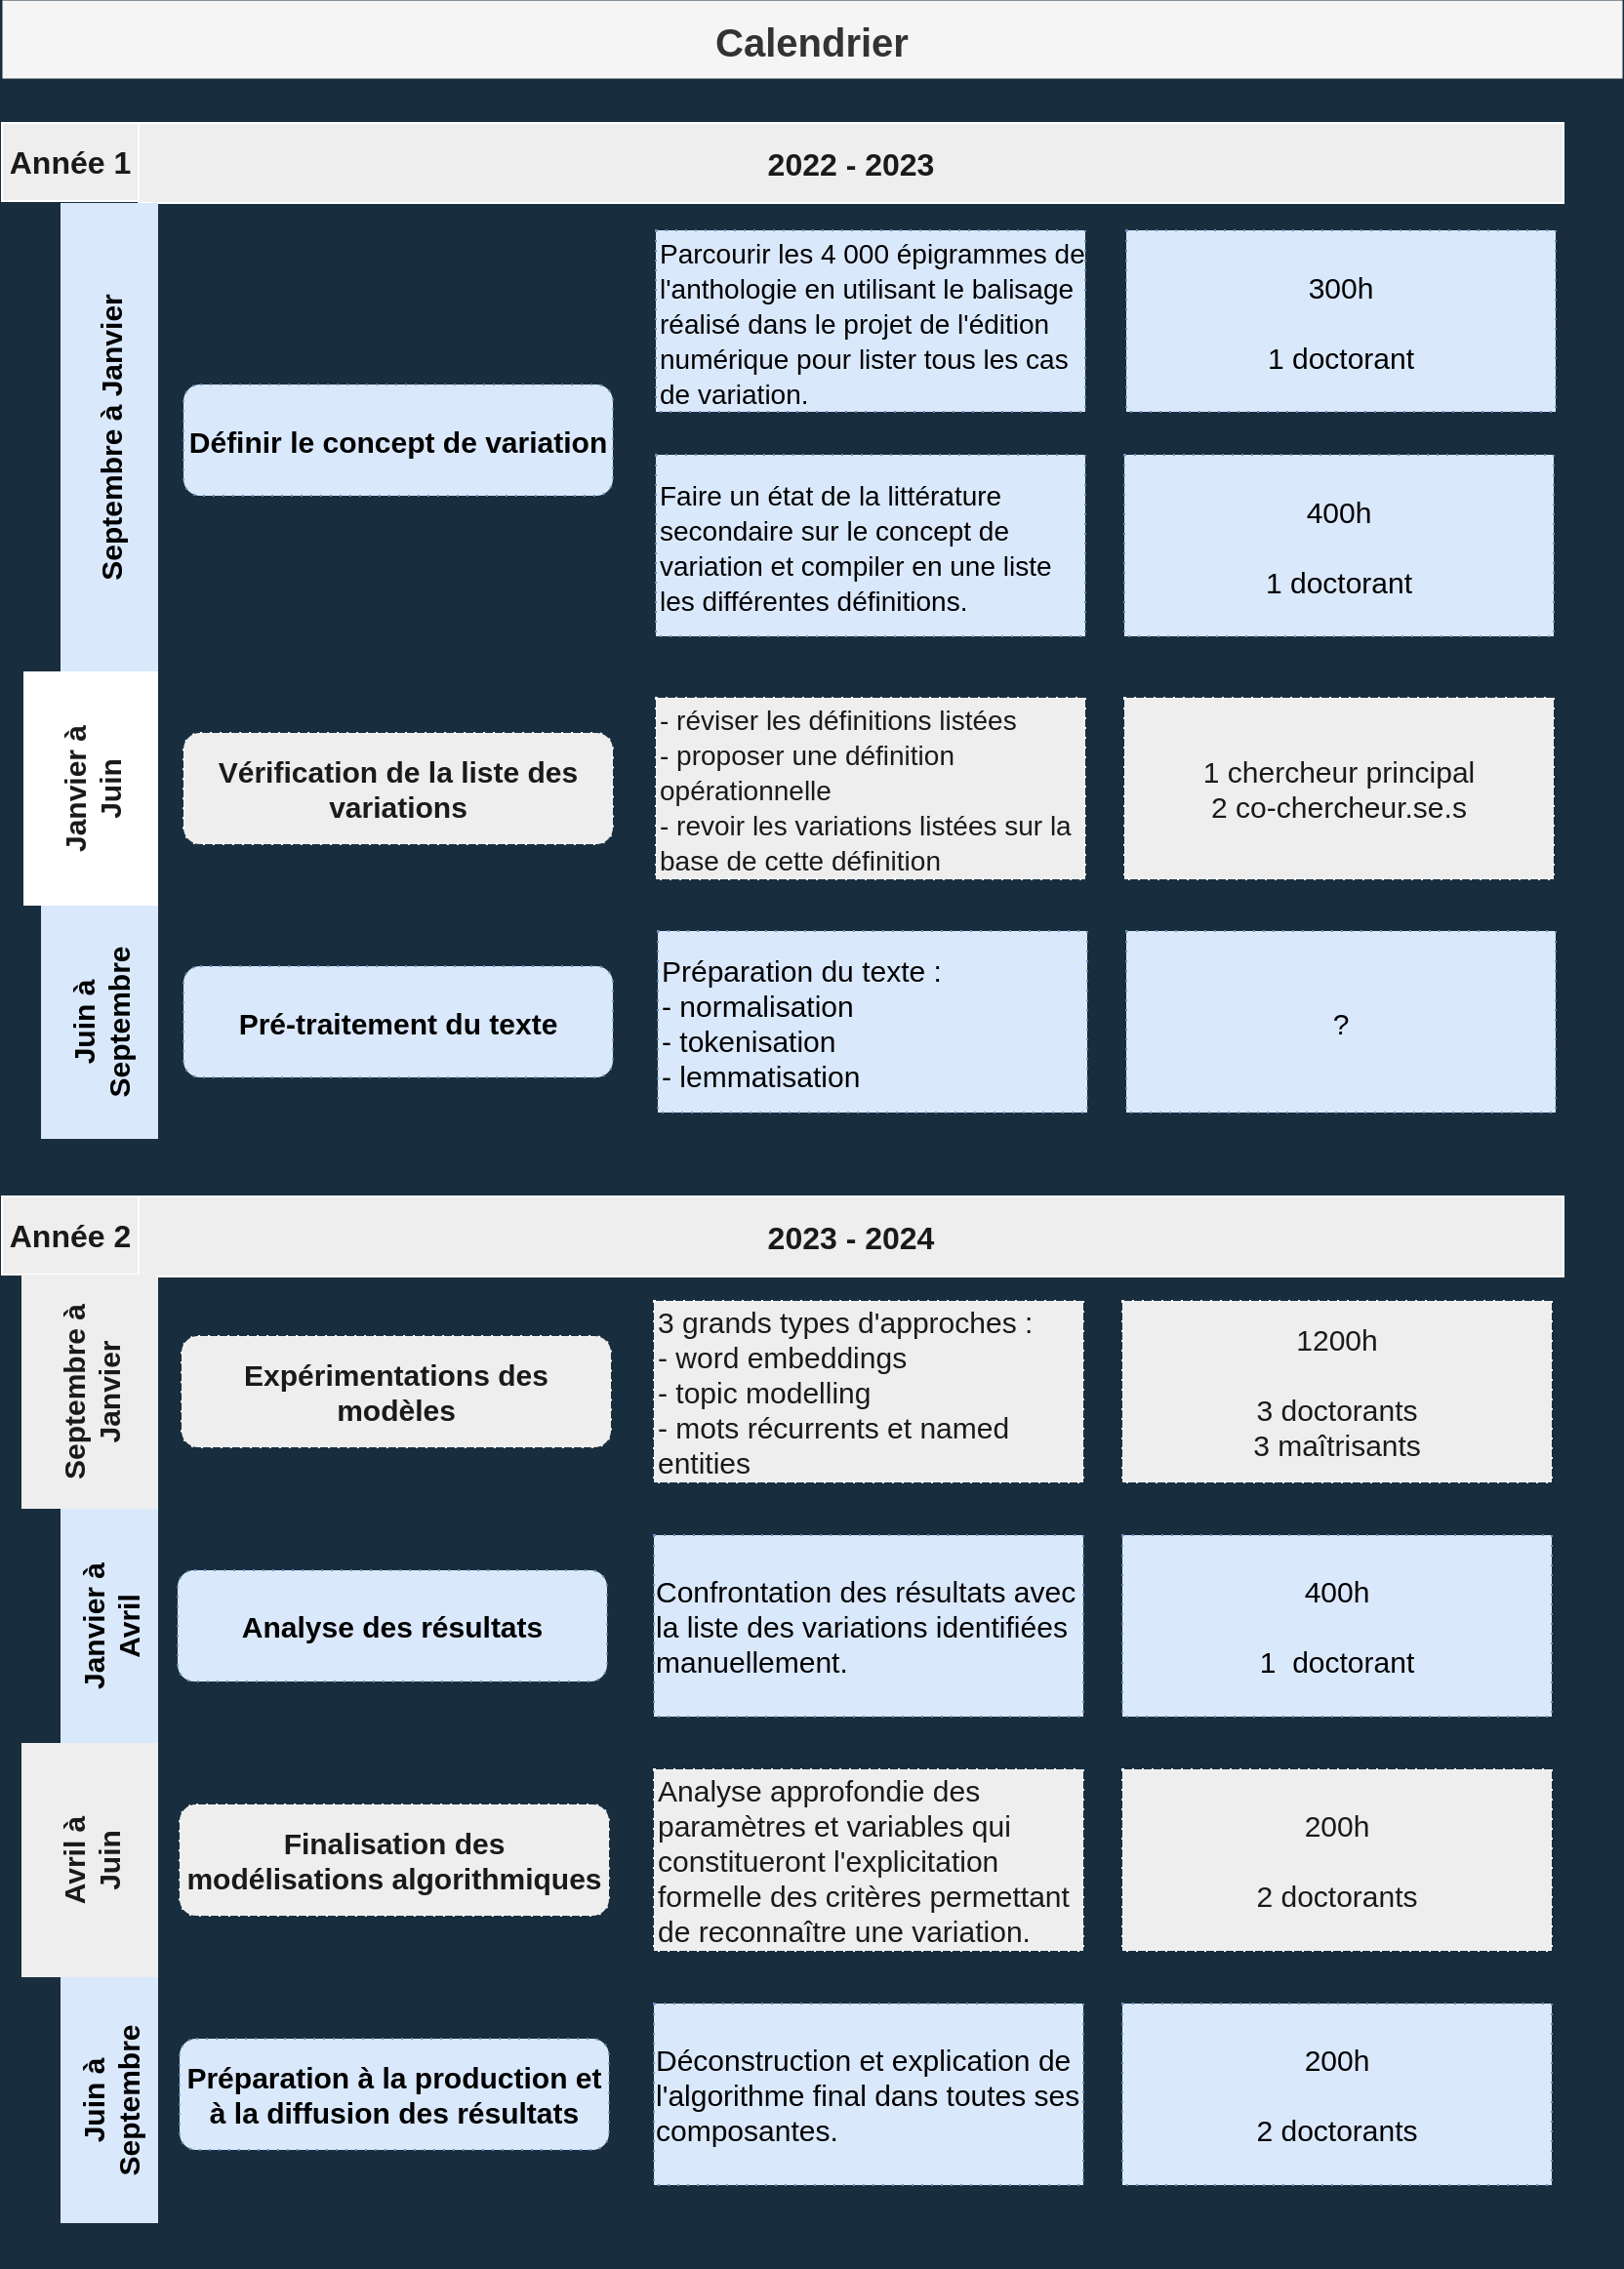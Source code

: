 <mxfile version="16.4.0" type="github" pages="2">
  <diagram id="nSknkcODzsTG4G_3UIwG" name="Page-1">
    <mxGraphModel dx="1350" dy="793" grid="1" gridSize="10" guides="1" tooltips="1" connect="1" arrows="1" fold="1" page="1" pageScale="1" pageWidth="827" pageHeight="1169" background="#182E3E" math="0" shadow="0">
      <root>
        <mxCell id="0" />
        <mxCell id="1" parent="0" />
        <mxCell id="KtcMa4PKy6_l-OY6IkqE-1" value="Calendrier" style="swimlane;startSize=40;fillColor=#f5f5f5;strokeColor=none;fontSize=20;strokeWidth=0;fontColor=#333333;" parent="1" vertex="1">
          <mxGeometry y="1" width="830" height="1139" as="geometry" />
        </mxCell>
        <mxCell id="lG-33SfAssL8Ct2ib1fu-3" value="&lt;b&gt;&lt;font style=&quot;font-size: 16px&quot;&gt;2023 - 2024&lt;/font&gt;&lt;/b&gt;" style="rounded=0;whiteSpace=wrap;html=1;shadow=0;sketch=0;fontColor=#1A1A1A;strokeColor=#FFFFFF;fillColor=#EEEEEE;" parent="KtcMa4PKy6_l-OY6IkqE-1" vertex="1">
          <mxGeometry x="70" y="613" width="730" height="41" as="geometry" />
        </mxCell>
        <mxCell id="lG-33SfAssL8Ct2ib1fu-4" value="&lt;b&gt;&lt;font style=&quot;font-size: 16px&quot;&gt;2022 - 2023&lt;/font&gt;&lt;/b&gt;" style="rounded=0;whiteSpace=wrap;html=1;shadow=0;sketch=0;fontColor=#1A1A1A;strokeColor=#FFFFFF;fillColor=#EEEEEE;" parent="KtcMa4PKy6_l-OY6IkqE-1" vertex="1">
          <mxGeometry x="70" y="63" width="730" height="41" as="geometry" />
        </mxCell>
        <mxCell id="lG-33SfAssL8Ct2ib1fu-5" value="&lt;b&gt;Année 1&lt;/b&gt;" style="rounded=0;whiteSpace=wrap;html=1;shadow=0;sketch=0;fontSize=16;fontColor=#1A1A1A;strokeColor=#FFFFFF;fillColor=#EEEEEE;" parent="KtcMa4PKy6_l-OY6IkqE-1" vertex="1">
          <mxGeometry y="63" width="70" height="40" as="geometry" />
        </mxCell>
        <mxCell id="lG-33SfAssL8Ct2ib1fu-6" value="&lt;b&gt;Année 2&lt;br&gt;&lt;/b&gt;" style="rounded=0;whiteSpace=wrap;html=1;shadow=0;sketch=0;fontSize=16;fontColor=#1A1A1A;strokeColor=#FFFFFF;fillColor=#EEEEEE;" parent="KtcMa4PKy6_l-OY6IkqE-1" vertex="1">
          <mxGeometry y="613" width="70" height="40" as="geometry" />
        </mxCell>
        <mxCell id="KtcMa4PKy6_l-OY6IkqE-16" value="Juin à&#xa;Septembre" style="swimlane;horizontal=0;startSize=60;fontSize=15;strokeWidth=1;strokeColor=none;fillColor=#dae8fc;" parent="KtcMa4PKy6_l-OY6IkqE-1" vertex="1">
          <mxGeometry x="20" y="463.5" width="780" height="120" as="geometry" />
        </mxCell>
        <mxCell id="KtcMa4PKy6_l-OY6IkqE-17" value="" style="edgeStyle=orthogonalEdgeStyle;rounded=0;orthogonalLoop=1;jettySize=auto;html=1;fontFamily=Garamond;fontSize=17;fontColor=#FFFFFF;endSize=6;strokeColor=#FFFFFF;strokeWidth=3;startArrow=none;labelBackgroundColor=#182E3E;" parent="KtcMa4PKy6_l-OY6IkqE-16" edge="1">
          <mxGeometry relative="1" as="geometry">
            <mxPoint x="380" y="193" as="sourcePoint" />
            <mxPoint x="380" y="193" as="targetPoint" />
          </mxGeometry>
        </mxCell>
        <mxCell id="KtcMa4PKy6_l-OY6IkqE-18" value="&lt;div align=&quot;left&quot;&gt;Préparation du texte :&lt;/div&gt;&lt;div align=&quot;left&quot;&gt;- normalisation&lt;/div&gt;&lt;div align=&quot;left&quot;&gt;- tokenisation&lt;/div&gt;&lt;div align=&quot;left&quot;&gt;- lemmatisation&lt;br&gt;&lt;/div&gt;" style="rounded=0;whiteSpace=wrap;html=1;dashed=1;fontSize=15;fillColor=#dae8fc;strokeColor=#6c8ebf;dashPattern=1 4;align=left;" parent="KtcMa4PKy6_l-OY6IkqE-16" vertex="1">
          <mxGeometry x="316" y="13.5" width="220" height="93" as="geometry" />
        </mxCell>
        <mxCell id="KtcMa4PKy6_l-OY6IkqE-19" value="?" style="rounded=0;whiteSpace=wrap;html=1;dashed=1;fontSize=15;fillColor=#dae8fc;strokeColor=#6c8ebf;dashPattern=1 4;align=center;" parent="KtcMa4PKy6_l-OY6IkqE-16" vertex="1">
          <mxGeometry x="556" y="13.5" width="220" height="93" as="geometry" />
        </mxCell>
        <mxCell id="KtcMa4PKy6_l-OY6IkqE-20" value="&lt;b&gt;Pré-traitement du texte&lt;/b&gt;" style="rounded=1;whiteSpace=wrap;html=1;dashed=1;fontSize=15;fillColor=#dae8fc;strokeColor=#6c8ebf;dashPattern=1 4;align=center;" parent="KtcMa4PKy6_l-OY6IkqE-16" vertex="1">
          <mxGeometry x="73" y="31.5" width="220" height="57" as="geometry" />
        </mxCell>
        <mxCell id="KtcMa4PKy6_l-OY6IkqE-26" value="Janvier à&#xa;Avril" style="swimlane;horizontal=0;startSize=50;fontSize=15;strokeWidth=1;strokeColor=none;fillColor=#dae8fc;" parent="KtcMa4PKy6_l-OY6IkqE-1" vertex="1">
          <mxGeometry x="30" y="773" width="770" height="120" as="geometry" />
        </mxCell>
        <mxCell id="KtcMa4PKy6_l-OY6IkqE-27" value="" style="edgeStyle=orthogonalEdgeStyle;rounded=0;orthogonalLoop=1;jettySize=auto;html=1;fontFamily=Garamond;fontSize=17;fontColor=#FFFFFF;endSize=6;strokeColor=#FFFFFF;strokeWidth=3;startArrow=none;labelBackgroundColor=#182E3E;" parent="KtcMa4PKy6_l-OY6IkqE-26" edge="1">
          <mxGeometry relative="1" as="geometry">
            <mxPoint x="380" y="139" as="sourcePoint" />
            <mxPoint x="380" y="139" as="targetPoint" />
          </mxGeometry>
        </mxCell>
        <mxCell id="KtcMa4PKy6_l-OY6IkqE-28" value="&lt;div align=&quot;left&quot;&gt;Confrontation des résultats avec la liste des variations identifiées manuellement.&lt;br&gt;&lt;/div&gt;" style="rounded=0;whiteSpace=wrap;html=1;dashed=1;fontSize=15;fillColor=#dae8fc;strokeColor=#6c8ebf;dashPattern=1 4;align=center;" parent="KtcMa4PKy6_l-OY6IkqE-26" vertex="1">
          <mxGeometry x="304" y="13.5" width="220" height="93" as="geometry" />
        </mxCell>
        <mxCell id="KtcMa4PKy6_l-OY6IkqE-29" value="&lt;div&gt;400h&lt;/div&gt;&lt;div&gt;&lt;br&gt;&lt;/div&gt;&lt;div&gt;1&amp;nbsp; doctorant&lt;br&gt;&lt;/div&gt;" style="rounded=0;whiteSpace=wrap;html=1;dashed=1;fontSize=15;fillColor=#dae8fc;strokeColor=#6c8ebf;dashPattern=1 4;align=center;" parent="KtcMa4PKy6_l-OY6IkqE-26" vertex="1">
          <mxGeometry x="544" y="13.5" width="220" height="93" as="geometry" />
        </mxCell>
        <mxCell id="KtcMa4PKy6_l-OY6IkqE-30" value="&lt;b&gt;Analyse des résultats&lt;/b&gt;" style="rounded=1;whiteSpace=wrap;html=1;dashed=1;fontSize=15;fillColor=#dae8fc;strokeColor=#6c8ebf;dashPattern=1 4;align=center;" parent="KtcMa4PKy6_l-OY6IkqE-26" vertex="1">
          <mxGeometry x="60" y="31.5" width="220" height="57" as="geometry" />
        </mxCell>
        <mxCell id="KtcMa4PKy6_l-OY6IkqE-36" value="Juin à&#xa;Septembre" style="swimlane;horizontal=0;startSize=50;fontSize=15;strokeWidth=1;strokeColor=none;fillColor=#dae8fc;" parent="KtcMa4PKy6_l-OY6IkqE-1" vertex="1">
          <mxGeometry x="30" y="1013" width="770" height="126" as="geometry" />
        </mxCell>
        <mxCell id="KtcMa4PKy6_l-OY6IkqE-37" value="" style="edgeStyle=orthogonalEdgeStyle;rounded=0;orthogonalLoop=1;jettySize=auto;html=1;fontFamily=Garamond;fontSize=17;fontColor=#FFFFFF;endSize=6;strokeColor=#FFFFFF;strokeWidth=3;startArrow=none;labelBackgroundColor=#182E3E;" parent="KtcMa4PKy6_l-OY6IkqE-36" edge="1">
          <mxGeometry relative="1" as="geometry">
            <mxPoint x="380" y="139" as="sourcePoint" />
            <mxPoint x="380" y="139" as="targetPoint" />
          </mxGeometry>
        </mxCell>
        <mxCell id="KtcMa4PKy6_l-OY6IkqE-38" value="&lt;div align=&quot;left&quot;&gt;Déconstruction et explication de l&#39;algorithme final dans toutes ses composantes.&lt;br&gt;&lt;/div&gt;" style="rounded=0;whiteSpace=wrap;html=1;dashed=1;fontSize=15;fillColor=#dae8fc;strokeColor=#6c8ebf;dashPattern=1 4;align=center;" parent="KtcMa4PKy6_l-OY6IkqE-36" vertex="1">
          <mxGeometry x="304" y="13.5" width="220" height="93" as="geometry" />
        </mxCell>
        <mxCell id="KtcMa4PKy6_l-OY6IkqE-39" value="200h&lt;div&gt;&lt;br&gt;&lt;/div&gt;&lt;div&gt;2 doctorants&lt;br&gt;&lt;/div&gt;" style="rounded=0;whiteSpace=wrap;html=1;dashed=1;fontSize=15;fillColor=#dae8fc;strokeColor=#6c8ebf;dashPattern=1 4;align=center;" parent="KtcMa4PKy6_l-OY6IkqE-36" vertex="1">
          <mxGeometry x="544" y="13.5" width="220" height="93" as="geometry" />
        </mxCell>
        <mxCell id="KtcMa4PKy6_l-OY6IkqE-40" value="&lt;b&gt;Préparation à la production et à la diffusion des résultats&lt;/b&gt;" style="rounded=1;whiteSpace=wrap;html=1;dashed=1;fontSize=15;fillColor=#dae8fc;strokeColor=#6c8ebf;dashPattern=1 4;align=center;" parent="KtcMa4PKy6_l-OY6IkqE-36" vertex="1">
          <mxGeometry x="61" y="31.5" width="220" height="57" as="geometry" />
        </mxCell>
        <mxCell id="KtcMa4PKy6_l-OY6IkqE-11" value="Janvier à &#xa;Juin" style="swimlane;horizontal=0;startSize=69;fontSize=15;strokeWidth=1;strokeColor=none;fontColor=#1A1A1A;fillColor=#FFFFFF;" parent="1" vertex="1">
          <mxGeometry x="11" y="345" width="789" height="120" as="geometry" />
        </mxCell>
        <mxCell id="KtcMa4PKy6_l-OY6IkqE-12" value="" style="edgeStyle=orthogonalEdgeStyle;rounded=0;orthogonalLoop=1;jettySize=auto;html=1;fontFamily=Garamond;fontSize=17;fontColor=#FFFFFF;endSize=6;strokeColor=#FFFFFF;strokeWidth=3;startArrow=none;labelBackgroundColor=#182E3E;" parent="KtcMa4PKy6_l-OY6IkqE-11" edge="1">
          <mxGeometry relative="1" as="geometry">
            <mxPoint x="380" y="139" as="sourcePoint" />
            <mxPoint x="380" y="139" as="targetPoint" />
          </mxGeometry>
        </mxCell>
        <mxCell id="KtcMa4PKy6_l-OY6IkqE-13" value="&lt;div align=&quot;left&quot;&gt;&lt;font style=&quot;font-size: 14px&quot;&gt;- réviser les définitions listées&lt;/font&gt;&lt;br&gt;&lt;font style=&quot;font-size: 14px&quot;&gt;- proposer une définition opérationnelle &lt;/font&gt;&lt;br&gt;&lt;font style=&quot;font-size: 14px&quot;&gt;- revoir les variations listées sur la base de cette définition&lt;/font&gt;&lt;/div&gt;" style="rounded=0;whiteSpace=wrap;html=1;dashed=1;fontSize=15;fillColor=#EEEEEE;strokeColor=#FFFFFF;dashPattern=1 4;align=left;fontColor=#1A1A1A;" parent="KtcMa4PKy6_l-OY6IkqE-11" vertex="1">
          <mxGeometry x="324" y="13.5" width="220" height="93" as="geometry" />
        </mxCell>
        <mxCell id="KtcMa4PKy6_l-OY6IkqE-14" value="&lt;div&gt;1 chercheur principal&lt;/div&gt;&lt;div&gt;2 co-chercheur.se.s&lt;br&gt;&lt;/div&gt;" style="rounded=0;whiteSpace=wrap;html=1;dashed=1;fontSize=15;fillColor=#EEEEEE;strokeColor=#FFFFFF;dashPattern=1 4;align=center;fontColor=#1A1A1A;" parent="KtcMa4PKy6_l-OY6IkqE-11" vertex="1">
          <mxGeometry x="564" y="13.5" width="220" height="93" as="geometry" />
        </mxCell>
        <mxCell id="KtcMa4PKy6_l-OY6IkqE-15" value="&lt;b&gt;Vérification de la liste des variations&lt;/b&gt;" style="rounded=1;whiteSpace=wrap;html=1;dashed=1;fontSize=15;fillColor=#EEEEEE;strokeColor=#FFFFFF;dashPattern=1 4;align=center;fontColor=#1A1A1A;" parent="KtcMa4PKy6_l-OY6IkqE-11" vertex="1">
          <mxGeometry x="82" y="31.5" width="220" height="57" as="geometry" />
        </mxCell>
        <mxCell id="KtcMa4PKy6_l-OY6IkqE-21" value="Septembre à&#xa;Janvier" style="swimlane;horizontal=0;startSize=70;fontSize=15;strokeWidth=1;strokeColor=none;fontColor=#1A1A1A;fillColor=#EEEEEE;" parent="1" vertex="1">
          <mxGeometry x="10" y="654" width="790" height="120" as="geometry">
            <mxRectangle x="10" y="600" width="30" height="140" as="alternateBounds" />
          </mxGeometry>
        </mxCell>
        <mxCell id="KtcMa4PKy6_l-OY6IkqE-22" value="" style="edgeStyle=orthogonalEdgeStyle;rounded=0;orthogonalLoop=1;jettySize=auto;html=1;fontFamily=Garamond;fontSize=17;fontColor=#FFFFFF;endSize=6;strokeColor=#FFFFFF;strokeWidth=3;startArrow=none;labelBackgroundColor=#182E3E;" parent="KtcMa4PKy6_l-OY6IkqE-21" edge="1">
          <mxGeometry relative="1" as="geometry">
            <mxPoint x="380" y="139" as="sourcePoint" />
            <mxPoint x="380" y="139" as="targetPoint" />
          </mxGeometry>
        </mxCell>
        <mxCell id="KtcMa4PKy6_l-OY6IkqE-23" value="&lt;div align=&quot;left&quot;&gt;3 grands types d&#39;approches :&lt;br&gt;- word embeddings&lt;br&gt;- topic modelling&lt;br&gt;- mots récurrents et named entities&lt;/div&gt;" style="rounded=0;whiteSpace=wrap;html=1;dashed=1;fontSize=15;fillColor=#EEEEEE;strokeColor=#FFFFFF;dashPattern=1 4;align=left;fontColor=#1A1A1A;" parent="KtcMa4PKy6_l-OY6IkqE-21" vertex="1">
          <mxGeometry x="324" y="13.5" width="220" height="93" as="geometry" />
        </mxCell>
        <mxCell id="KtcMa4PKy6_l-OY6IkqE-24" value="&lt;div&gt;1200h&lt;br&gt;&lt;/div&gt;&lt;div&gt;&lt;br&gt;&lt;/div&gt;&lt;div&gt;3 doctorants&lt;/div&gt;&lt;div&gt;3 maîtrisants&lt;br&gt;&lt;/div&gt;" style="rounded=0;whiteSpace=wrap;html=1;dashed=1;fontSize=15;fillColor=#EEEEEE;strokeColor=#FFFFFF;dashPattern=1 4;align=center;fontColor=#1A1A1A;" parent="KtcMa4PKy6_l-OY6IkqE-21" vertex="1">
          <mxGeometry x="564" y="13.5" width="220" height="93" as="geometry" />
        </mxCell>
        <mxCell id="KtcMa4PKy6_l-OY6IkqE-25" value="&lt;b&gt;Expérimentations des modèles&lt;/b&gt;" style="rounded=1;whiteSpace=wrap;html=1;dashed=1;fontSize=15;fillColor=#EEEEEE;strokeColor=#FFFFFF;dashPattern=1 4;align=center;fontColor=#1A1A1A;" parent="KtcMa4PKy6_l-OY6IkqE-21" vertex="1">
          <mxGeometry x="82" y="31.5" width="220" height="57" as="geometry" />
        </mxCell>
        <mxCell id="KtcMa4PKy6_l-OY6IkqE-31" value="Avril à&#xa;Juin" style="swimlane;horizontal=0;startSize=70;fontSize=15;strokeWidth=1;strokeColor=none;fontColor=#1A1A1A;fillColor=#EEEEEE;" parent="1" vertex="1">
          <mxGeometry x="10" y="894" width="790" height="120" as="geometry" />
        </mxCell>
        <mxCell id="KtcMa4PKy6_l-OY6IkqE-32" value="" style="edgeStyle=orthogonalEdgeStyle;rounded=0;orthogonalLoop=1;jettySize=auto;html=1;fontFamily=Garamond;fontSize=17;fontColor=#FFFFFF;endSize=6;strokeColor=#FFFFFF;strokeWidth=3;startArrow=none;labelBackgroundColor=#182E3E;" parent="KtcMa4PKy6_l-OY6IkqE-31" edge="1">
          <mxGeometry relative="1" as="geometry">
            <mxPoint x="380" y="139" as="sourcePoint" />
            <mxPoint x="380" y="139" as="targetPoint" />
          </mxGeometry>
        </mxCell>
        <mxCell id="KtcMa4PKy6_l-OY6IkqE-33" value="&lt;div align=&quot;left&quot;&gt;Analyse approfondie des paramètres et variables qui constitueront l&#39;explicitation formelle des critères permettant de reconnaître une variation.&lt;/div&gt;" style="rounded=0;whiteSpace=wrap;html=1;dashed=1;fontSize=15;fillColor=#EEEEEE;strokeColor=#FFFFFF;dashPattern=1 4;align=left;fontColor=#1A1A1A;" parent="KtcMa4PKy6_l-OY6IkqE-31" vertex="1">
          <mxGeometry x="324" y="13.5" width="220" height="93" as="geometry" />
        </mxCell>
        <mxCell id="KtcMa4PKy6_l-OY6IkqE-34" value="&lt;div&gt;200h&lt;/div&gt;&lt;div&gt;&lt;br&gt;&lt;/div&gt;&lt;div&gt;2 doctorants&lt;br&gt;&lt;/div&gt;" style="rounded=0;whiteSpace=wrap;html=1;dashed=1;fontSize=15;fillColor=#EEEEEE;strokeColor=#FFFFFF;dashPattern=1 4;align=center;fontColor=#1A1A1A;" parent="KtcMa4PKy6_l-OY6IkqE-31" vertex="1">
          <mxGeometry x="564" y="13.5" width="220" height="93" as="geometry" />
        </mxCell>
        <mxCell id="KtcMa4PKy6_l-OY6IkqE-35" value="&lt;b&gt;Finalisation des modélisations algorithmiques&lt;/b&gt;" style="rounded=1;whiteSpace=wrap;html=1;dashed=1;fontSize=15;fillColor=#EEEEEE;strokeColor=#FFFFFF;dashPattern=1 4;align=center;fontColor=#1A1A1A;" parent="KtcMa4PKy6_l-OY6IkqE-31" vertex="1">
          <mxGeometry x="81" y="31.5" width="220" height="57" as="geometry" />
        </mxCell>
        <mxCell id="KtcMa4PKy6_l-OY6IkqE-3" value="Septembre à Janvier" style="swimlane;horizontal=0;startSize=50;fontSize=15;strokeWidth=1;strokeColor=none;fillColor=#dae8fc;" parent="1" vertex="1">
          <mxGeometry x="30" y="105" width="770" height="240" as="geometry" />
        </mxCell>
        <mxCell id="KtcMa4PKy6_l-OY6IkqE-4" value="" style="edgeStyle=orthogonalEdgeStyle;rounded=0;orthogonalLoop=1;jettySize=auto;html=1;fontFamily=Garamond;fontSize=17;fontColor=#FFFFFF;endSize=6;strokeColor=#FFFFFF;strokeWidth=3;startArrow=none;labelBackgroundColor=#182E3E;" parent="KtcMa4PKy6_l-OY6IkqE-3" edge="1">
          <mxGeometry relative="1" as="geometry">
            <mxPoint x="380" y="139" as="sourcePoint" />
            <mxPoint x="380" y="139" as="targetPoint" />
          </mxGeometry>
        </mxCell>
        <mxCell id="KtcMa4PKy6_l-OY6IkqE-5" value="&lt;p&gt;&lt;b&gt;Définir le concept de variation&lt;/b&gt;&lt;/p&gt;" style="rounded=1;whiteSpace=wrap;html=1;dashed=1;fontSize=15;fillColor=#dae8fc;strokeColor=#6c8ebf;dashPattern=1 4;align=center;" parent="KtcMa4PKy6_l-OY6IkqE-3" vertex="1">
          <mxGeometry x="63" y="93" width="220" height="57" as="geometry" />
        </mxCell>
        <mxCell id="KtcMa4PKy6_l-OY6IkqE-6" value="&lt;div align=&quot;left&quot;&gt;&lt;font style=&quot;font-size: 14px&quot;&gt;Parcourir les 4 000 épigrammes de l&#39;anthologie en utilisant le balisage réalisé dans le projet de l&#39;édition numérique pour lister tous les cas de variation.&lt;/font&gt;&lt;/div&gt;" style="rounded=0;whiteSpace=wrap;html=1;dashed=1;fontSize=15;fillColor=#dae8fc;strokeColor=#6c8ebf;dashPattern=1 4;align=left;sketch=0;shadow=0;" parent="KtcMa4PKy6_l-OY6IkqE-3" vertex="1">
          <mxGeometry x="305" y="14" width="220" height="93" as="geometry" />
        </mxCell>
        <mxCell id="KtcMa4PKy6_l-OY6IkqE-7" value="&lt;div&gt;300h&lt;/div&gt;&lt;div&gt;&lt;br&gt;&lt;/div&gt;&lt;div&gt;1 doctorant&lt;br&gt;&lt;/div&gt;" style="rounded=0;whiteSpace=wrap;html=1;dashed=1;fontSize=15;fillColor=#dae8fc;strokeColor=#6c8ebf;dashPattern=1 4;align=center;" parent="KtcMa4PKy6_l-OY6IkqE-3" vertex="1">
          <mxGeometry x="546" y="14" width="220" height="93" as="geometry" />
        </mxCell>
        <mxCell id="KtcMa4PKy6_l-OY6IkqE-8" value="&lt;div align=&quot;left&quot;&gt;&lt;font style=&quot;font-size: 14px&quot;&gt;Faire un état de la littérature secondaire sur le concept de variation et compiler en une liste les différentes définitions.&lt;/font&gt;&lt;/div&gt;" style="rounded=0;whiteSpace=wrap;html=1;dashed=1;fontSize=15;fillColor=#dae8fc;strokeColor=#6c8ebf;dashPattern=1 4;align=left;" parent="KtcMa4PKy6_l-OY6IkqE-3" vertex="1">
          <mxGeometry x="305" y="129" width="220" height="93" as="geometry" />
        </mxCell>
        <mxCell id="KtcMa4PKy6_l-OY6IkqE-9" value="&lt;div&gt;400h&lt;/div&gt;&lt;div&gt;&lt;br&gt;&lt;/div&gt;&lt;div&gt;1 doctorant&lt;br&gt;&lt;/div&gt;" style="rounded=0;whiteSpace=wrap;html=1;dashed=1;fontSize=15;fillColor=#dae8fc;strokeColor=#6c8ebf;dashPattern=1 4;align=center;" parent="KtcMa4PKy6_l-OY6IkqE-3" vertex="1">
          <mxGeometry x="545" y="129" width="220" height="93" as="geometry" />
        </mxCell>
      </root>
    </mxGraphModel>
  </diagram>
  <diagram id="GK8MpaVW0KsiUNnTzT1A" name="Page-2">
    <mxGraphModel dx="1350" dy="793" grid="1" gridSize="10" guides="1" tooltips="1" connect="1" arrows="1" fold="1" page="1" pageScale="1" pageWidth="827" pageHeight="1169" math="0" shadow="0">
      <root>
        <mxCell id="rvtYnJovJB2i6UnBzKns-0" />
        <mxCell id="rvtYnJovJB2i6UnBzKns-1" parent="rvtYnJovJB2i6UnBzKns-0" />
      </root>
    </mxGraphModel>
  </diagram>
</mxfile>
